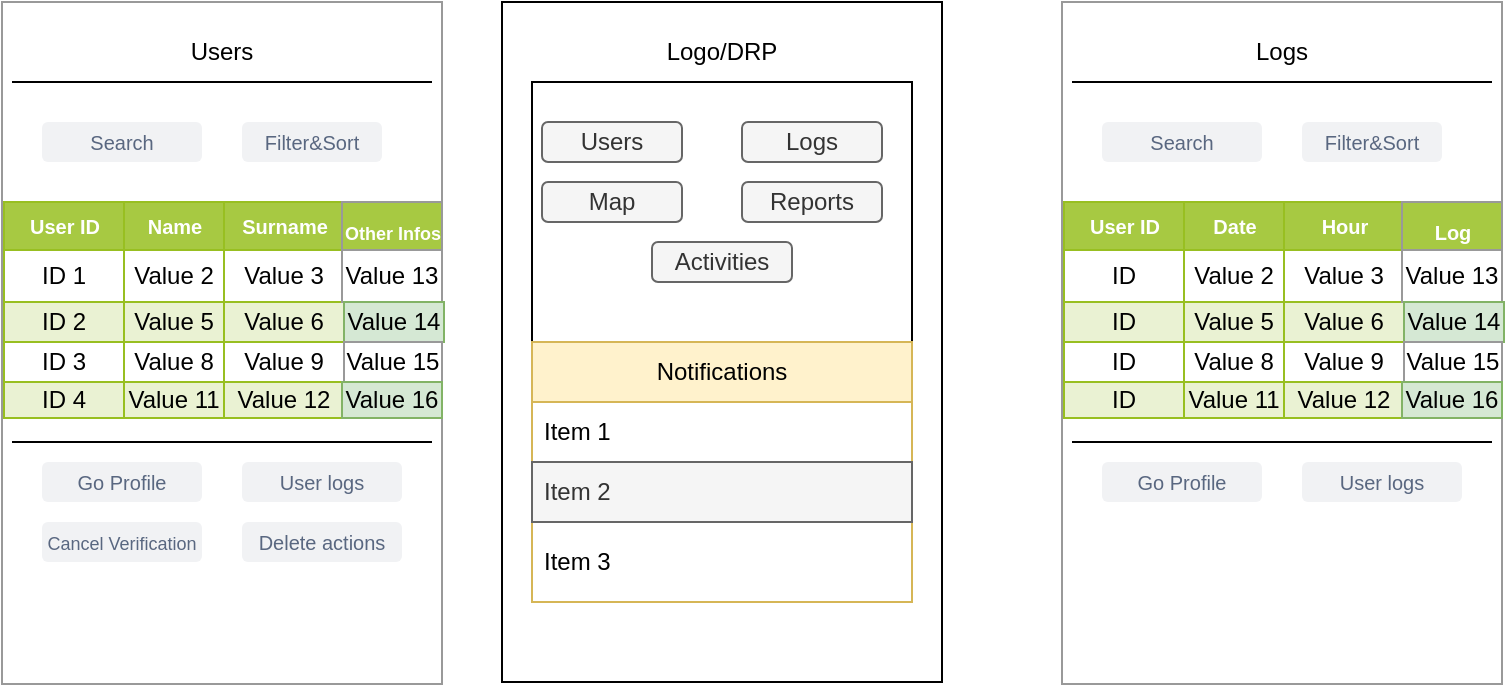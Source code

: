 <mxfile version="21.0.8" type="github">
  <diagram id="JFJ9GqwiRXFDPNCKY3ml" name="Admin">
    <mxGraphModel dx="984" dy="636" grid="1" gridSize="10" guides="1" tooltips="1" connect="1" arrows="1" fold="1" page="1" pageScale="1" pageWidth="850" pageHeight="1100" math="0" shadow="0">
      <root>
        <mxCell id="0" />
        <mxCell id="1" parent="0" />
        <mxCell id="a_XFMMOiHpq-BWFcsGN9-78" value="User" style="strokeWidth=1;shadow=0;dashed=0;align=center;html=1;shape=mxgraph.mockup.forms.rrect;rSize=0;strokeColor=#999999;fillColor=#ffffff;" parent="1" vertex="1">
          <mxGeometry x="40" y="30" width="220" height="341" as="geometry" />
        </mxCell>
        <mxCell id="a_XFMMOiHpq-BWFcsGN9-79" value="" style="strokeWidth=1;shadow=0;dashed=0;align=center;html=1;shape=mxgraph.mockup.forms.anchor;fontSize=12;fontColor=#666666;align=left;spacingLeft=0;resizeWidth=1;" parent="a_XFMMOiHpq-BWFcsGN9-78" vertex="1">
          <mxGeometry y="1" width="165" height="20" relative="1" as="geometry">
            <mxPoint x="10" y="-70" as="offset" />
          </mxGeometry>
        </mxCell>
        <mxCell id="a_XFMMOiHpq-BWFcsGN9-88" value="" style="endArrow=none;html=1;rounded=0;" parent="a_XFMMOiHpq-BWFcsGN9-78" edge="1">
          <mxGeometry width="50" height="50" relative="1" as="geometry">
            <mxPoint x="5" y="40" as="sourcePoint" />
            <mxPoint x="215" y="40" as="targetPoint" />
          </mxGeometry>
        </mxCell>
        <mxCell id="a_XFMMOiHpq-BWFcsGN9-90" value="" style="endArrow=none;html=1;rounded=0;" parent="a_XFMMOiHpq-BWFcsGN9-78" edge="1">
          <mxGeometry width="50" height="50" relative="1" as="geometry">
            <mxPoint x="5" y="220" as="sourcePoint" />
            <mxPoint x="215" y="220" as="targetPoint" />
          </mxGeometry>
        </mxCell>
        <mxCell id="a_XFMMOiHpq-BWFcsGN9-93" value="Search" style="rounded=1;fillColor=#F1F2F4;strokeColor=none;html=1;whiteSpace=wrap;fontColor=#596780;align=center;verticalAlign=middle;fontStyle=0;fontSize=10;sketch=0;" parent="a_XFMMOiHpq-BWFcsGN9-78" vertex="1">
          <mxGeometry x="20" y="60" width="80" height="20" as="geometry" />
        </mxCell>
        <mxCell id="a_XFMMOiHpq-BWFcsGN9-158" value="" style="edgeStyle=orthogonalEdgeStyle;rounded=0;orthogonalLoop=1;jettySize=auto;html=1;" parent="a_XFMMOiHpq-BWFcsGN9-78" source="a_XFMMOiHpq-BWFcsGN9-94" target="a_XFMMOiHpq-BWFcsGN9-96" edge="1">
          <mxGeometry relative="1" as="geometry" />
        </mxCell>
        <mxCell id="a_XFMMOiHpq-BWFcsGN9-94" value="" style="shape=image;html=1;verticalAlign=top;verticalLabelPosition=bottom;labelBackgroundColor=#ffffff;imageAspect=0;aspect=fixed;image=https://cdn3.iconfinder.com/data/icons/strokeline/128/revisi_03-128.png" parent="a_XFMMOiHpq-BWFcsGN9-78" vertex="1">
          <mxGeometry x="80" y="130" width="20" height="20" as="geometry" />
        </mxCell>
        <mxCell id="a_XFMMOiHpq-BWFcsGN9-95" value="Filter&amp;amp;Sort" style="rounded=1;fillColor=#F1F2F4;strokeColor=none;html=1;whiteSpace=wrap;fontColor=#596780;align=center;verticalAlign=middle;fontStyle=0;fontSize=10;sketch=0;" parent="a_XFMMOiHpq-BWFcsGN9-78" vertex="1">
          <mxGeometry x="120" y="60" width="70" height="20" as="geometry" />
        </mxCell>
        <mxCell id="a_XFMMOiHpq-BWFcsGN9-96" value="Assets" style="childLayout=tableLayout;recursiveResize=0;strokeColor=#98bf21;fillColor=#FF9999;shadow=0;" parent="a_XFMMOiHpq-BWFcsGN9-78" vertex="1">
          <mxGeometry x="1" y="100" width="170" height="107.5" as="geometry" />
        </mxCell>
        <mxCell id="a_XFMMOiHpq-BWFcsGN9-97" style="shape=tableRow;horizontal=0;startSize=0;swimlaneHead=0;swimlaneBody=0;top=0;left=0;bottom=0;right=0;dropTarget=0;collapsible=0;recursiveResize=0;expand=0;fontStyle=0;strokeColor=inherit;fillColor=#ffffff;" parent="a_XFMMOiHpq-BWFcsGN9-96" vertex="1">
          <mxGeometry width="170" height="24" as="geometry" />
        </mxCell>
        <mxCell id="a_XFMMOiHpq-BWFcsGN9-98" value="&lt;font style=&quot;font-size: 10px;&quot;&gt;User ID&lt;/font&gt;" style="connectable=0;recursiveResize=0;strokeColor=inherit;fillColor=#A7C942;align=center;fontStyle=1;fontColor=#FFFFFF;html=1;" parent="a_XFMMOiHpq-BWFcsGN9-97" vertex="1">
          <mxGeometry width="60" height="24" as="geometry">
            <mxRectangle width="60" height="24" as="alternateBounds" />
          </mxGeometry>
        </mxCell>
        <mxCell id="a_XFMMOiHpq-BWFcsGN9-99" value="&lt;font style=&quot;font-size: 10px;&quot;&gt;Name&lt;/font&gt;" style="connectable=0;recursiveResize=0;strokeColor=inherit;fillColor=#A7C942;align=center;fontStyle=1;fontColor=#FFFFFF;html=1;" parent="a_XFMMOiHpq-BWFcsGN9-97" vertex="1">
          <mxGeometry x="60" width="50" height="24" as="geometry">
            <mxRectangle width="50" height="24" as="alternateBounds" />
          </mxGeometry>
        </mxCell>
        <mxCell id="a_XFMMOiHpq-BWFcsGN9-100" value="&lt;font style=&quot;font-size: 10px;&quot;&gt;Surname&lt;/font&gt;" style="connectable=0;recursiveResize=0;strokeColor=inherit;fillColor=#A7C942;align=center;fontStyle=1;fontColor=#FFFFFF;html=1;" parent="a_XFMMOiHpq-BWFcsGN9-97" vertex="1">
          <mxGeometry x="110" width="60" height="24" as="geometry">
            <mxRectangle width="60" height="24" as="alternateBounds" />
          </mxGeometry>
        </mxCell>
        <mxCell id="a_XFMMOiHpq-BWFcsGN9-101" value="" style="shape=tableRow;horizontal=0;startSize=0;swimlaneHead=0;swimlaneBody=0;top=0;left=0;bottom=0;right=0;dropTarget=0;collapsible=0;recursiveResize=0;expand=0;fontStyle=0;strokeColor=inherit;fillColor=#ffffff;" parent="a_XFMMOiHpq-BWFcsGN9-96" vertex="1">
          <mxGeometry y="24" width="170" height="26" as="geometry" />
        </mxCell>
        <mxCell id="a_XFMMOiHpq-BWFcsGN9-102" value="ID 1" style="connectable=0;recursiveResize=0;strokeColor=inherit;fillColor=inherit;align=center;whiteSpace=wrap;html=1;" parent="a_XFMMOiHpq-BWFcsGN9-101" vertex="1">
          <mxGeometry width="60" height="26" as="geometry">
            <mxRectangle width="60" height="26" as="alternateBounds" />
          </mxGeometry>
        </mxCell>
        <mxCell id="a_XFMMOiHpq-BWFcsGN9-103" value="Value 2" style="connectable=0;recursiveResize=0;strokeColor=inherit;fillColor=inherit;align=center;whiteSpace=wrap;html=1;" parent="a_XFMMOiHpq-BWFcsGN9-101" vertex="1">
          <mxGeometry x="60" width="50" height="26" as="geometry">
            <mxRectangle width="50" height="26" as="alternateBounds" />
          </mxGeometry>
        </mxCell>
        <mxCell id="a_XFMMOiHpq-BWFcsGN9-104" value="Value 3" style="connectable=0;recursiveResize=0;strokeColor=inherit;fillColor=inherit;align=center;whiteSpace=wrap;html=1;" parent="a_XFMMOiHpq-BWFcsGN9-101" vertex="1">
          <mxGeometry x="110" width="60" height="26" as="geometry">
            <mxRectangle width="60" height="26" as="alternateBounds" />
          </mxGeometry>
        </mxCell>
        <mxCell id="a_XFMMOiHpq-BWFcsGN9-105" value="" style="shape=tableRow;horizontal=0;startSize=0;swimlaneHead=0;swimlaneBody=0;top=0;left=0;bottom=0;right=0;dropTarget=0;collapsible=0;recursiveResize=0;expand=0;fontStyle=1;strokeColor=inherit;fillColor=#EAF2D3;" parent="a_XFMMOiHpq-BWFcsGN9-96" vertex="1">
          <mxGeometry y="50" width="170" height="20" as="geometry" />
        </mxCell>
        <mxCell id="a_XFMMOiHpq-BWFcsGN9-106" value="ID 2" style="connectable=0;recursiveResize=0;strokeColor=inherit;fillColor=inherit;whiteSpace=wrap;html=1;" parent="a_XFMMOiHpq-BWFcsGN9-105" vertex="1">
          <mxGeometry width="60" height="20" as="geometry">
            <mxRectangle width="60" height="20" as="alternateBounds" />
          </mxGeometry>
        </mxCell>
        <mxCell id="a_XFMMOiHpq-BWFcsGN9-107" value="Value 5" style="connectable=0;recursiveResize=0;strokeColor=inherit;fillColor=inherit;whiteSpace=wrap;html=1;" parent="a_XFMMOiHpq-BWFcsGN9-105" vertex="1">
          <mxGeometry x="60" width="50" height="20" as="geometry">
            <mxRectangle width="50" height="20" as="alternateBounds" />
          </mxGeometry>
        </mxCell>
        <mxCell id="a_XFMMOiHpq-BWFcsGN9-108" value="Value 6" style="connectable=0;recursiveResize=0;strokeColor=inherit;fillColor=inherit;whiteSpace=wrap;html=1;" parent="a_XFMMOiHpq-BWFcsGN9-105" vertex="1">
          <mxGeometry x="110" width="60" height="20" as="geometry">
            <mxRectangle width="60" height="20" as="alternateBounds" />
          </mxGeometry>
        </mxCell>
        <mxCell id="a_XFMMOiHpq-BWFcsGN9-109" value="" style="shape=tableRow;horizontal=0;startSize=0;swimlaneHead=0;swimlaneBody=0;top=0;left=0;bottom=0;right=0;dropTarget=0;collapsible=0;recursiveResize=0;expand=0;fontStyle=0;strokeColor=inherit;fillColor=#ffffff;" parent="a_XFMMOiHpq-BWFcsGN9-96" vertex="1">
          <mxGeometry y="70" width="170" height="20" as="geometry" />
        </mxCell>
        <mxCell id="a_XFMMOiHpq-BWFcsGN9-110" value="ID 3" style="connectable=0;recursiveResize=0;strokeColor=inherit;fillColor=inherit;fontStyle=0;align=center;whiteSpace=wrap;html=1;" parent="a_XFMMOiHpq-BWFcsGN9-109" vertex="1">
          <mxGeometry width="60" height="20" as="geometry">
            <mxRectangle width="60" height="20" as="alternateBounds" />
          </mxGeometry>
        </mxCell>
        <mxCell id="a_XFMMOiHpq-BWFcsGN9-111" value="Value 8" style="connectable=0;recursiveResize=0;strokeColor=inherit;fillColor=inherit;fontStyle=0;align=center;whiteSpace=wrap;html=1;" parent="a_XFMMOiHpq-BWFcsGN9-109" vertex="1">
          <mxGeometry x="60" width="50" height="20" as="geometry">
            <mxRectangle width="50" height="20" as="alternateBounds" />
          </mxGeometry>
        </mxCell>
        <mxCell id="a_XFMMOiHpq-BWFcsGN9-112" value="Value 9" style="connectable=0;recursiveResize=0;strokeColor=inherit;fillColor=inherit;fontStyle=0;align=center;whiteSpace=wrap;html=1;" parent="a_XFMMOiHpq-BWFcsGN9-109" vertex="1">
          <mxGeometry x="110" width="60" height="20" as="geometry">
            <mxRectangle width="60" height="20" as="alternateBounds" />
          </mxGeometry>
        </mxCell>
        <mxCell id="a_XFMMOiHpq-BWFcsGN9-113" value="" style="shape=tableRow;horizontal=0;startSize=0;swimlaneHead=0;swimlaneBody=0;top=0;left=0;bottom=0;right=0;dropTarget=0;collapsible=0;recursiveResize=0;expand=0;fontStyle=1;strokeColor=inherit;fillColor=#EAF2D3;" parent="a_XFMMOiHpq-BWFcsGN9-96" vertex="1">
          <mxGeometry y="90" width="170" height="18" as="geometry" />
        </mxCell>
        <mxCell id="a_XFMMOiHpq-BWFcsGN9-114" value="ID 4" style="connectable=0;recursiveResize=0;strokeColor=inherit;fillColor=inherit;whiteSpace=wrap;html=1;" parent="a_XFMMOiHpq-BWFcsGN9-113" vertex="1">
          <mxGeometry width="60" height="18" as="geometry">
            <mxRectangle width="60" height="18" as="alternateBounds" />
          </mxGeometry>
        </mxCell>
        <mxCell id="a_XFMMOiHpq-BWFcsGN9-115" value="Value 11" style="connectable=0;recursiveResize=0;strokeColor=inherit;fillColor=inherit;whiteSpace=wrap;html=1;" parent="a_XFMMOiHpq-BWFcsGN9-113" vertex="1">
          <mxGeometry x="60" width="50" height="18" as="geometry">
            <mxRectangle width="50" height="18" as="alternateBounds" />
          </mxGeometry>
        </mxCell>
        <mxCell id="a_XFMMOiHpq-BWFcsGN9-116" value="Value 12" style="connectable=0;recursiveResize=0;strokeColor=inherit;fillColor=inherit;whiteSpace=wrap;html=1;" parent="a_XFMMOiHpq-BWFcsGN9-113" vertex="1">
          <mxGeometry x="110" width="60" height="18" as="geometry">
            <mxRectangle width="60" height="18" as="alternateBounds" />
          </mxGeometry>
        </mxCell>
        <mxCell id="a_XFMMOiHpq-BWFcsGN9-117" value="&lt;font style=&quot;font-size: 9px;&quot;&gt;Other Infos&lt;/font&gt;" style="connectable=0;recursiveResize=0;strokeColor=inherit;fillColor=#A7C942;align=center;fontStyle=1;fontColor=#FFFFFF;html=1;" parent="a_XFMMOiHpq-BWFcsGN9-78" vertex="1">
          <mxGeometry x="170" y="100" width="50" height="30" as="geometry">
            <mxRectangle width="57" height="24" as="alternateBounds" />
          </mxGeometry>
        </mxCell>
        <mxCell id="a_XFMMOiHpq-BWFcsGN9-118" value="Value 13" style="connectable=0;recursiveResize=0;strokeColor=inherit;fillColor=inherit;align=center;whiteSpace=wrap;html=1;" parent="a_XFMMOiHpq-BWFcsGN9-78" vertex="1">
          <mxGeometry x="170" y="124" width="50" height="26" as="geometry">
            <mxRectangle width="57" height="26" as="alternateBounds" />
          </mxGeometry>
        </mxCell>
        <mxCell id="a_XFMMOiHpq-BWFcsGN9-119" value="Value 14" style="connectable=0;recursiveResize=0;strokeColor=#82b366;fillColor=#d5e8d4;whiteSpace=wrap;html=1;" parent="a_XFMMOiHpq-BWFcsGN9-78" vertex="1">
          <mxGeometry x="171" y="150" width="50" height="20" as="geometry">
            <mxRectangle width="57" height="20" as="alternateBounds" />
          </mxGeometry>
        </mxCell>
        <mxCell id="a_XFMMOiHpq-BWFcsGN9-120" value="Value 15" style="connectable=0;recursiveResize=0;strokeColor=inherit;fillColor=inherit;fontStyle=0;align=center;whiteSpace=wrap;html=1;" parent="a_XFMMOiHpq-BWFcsGN9-78" vertex="1">
          <mxGeometry x="171" y="170" width="49" height="20" as="geometry">
            <mxRectangle width="57" height="20" as="alternateBounds" />
          </mxGeometry>
        </mxCell>
        <mxCell id="a_XFMMOiHpq-BWFcsGN9-121" value="Value 16" style="connectable=0;recursiveResize=0;strokeColor=#82b366;fillColor=#d5e8d4;whiteSpace=wrap;html=1;" parent="a_XFMMOiHpq-BWFcsGN9-78" vertex="1">
          <mxGeometry x="170" y="190" width="50" height="18" as="geometry">
            <mxRectangle width="57" height="18" as="alternateBounds" />
          </mxGeometry>
        </mxCell>
        <mxCell id="b4JDt71XPenhXXQClvil-2" value="&lt;font style=&quot;font-size: 9px;&quot;&gt;Cancel Verification&lt;/font&gt;" style="rounded=1;fillColor=#F1F2F4;strokeColor=none;html=1;whiteSpace=wrap;fontColor=#596780;align=center;verticalAlign=middle;fontStyle=0;fontSize=10;sketch=0;" parent="a_XFMMOiHpq-BWFcsGN9-78" vertex="1">
          <mxGeometry x="20" y="260" width="80" height="20" as="geometry" />
        </mxCell>
        <mxCell id="b4JDt71XPenhXXQClvil-3" value="Go Profile" style="rounded=1;fillColor=#F1F2F4;strokeColor=none;html=1;whiteSpace=wrap;fontColor=#596780;align=center;verticalAlign=middle;fontStyle=0;fontSize=10;sketch=0;" parent="a_XFMMOiHpq-BWFcsGN9-78" vertex="1">
          <mxGeometry x="20" y="230" width="80" height="20" as="geometry" />
        </mxCell>
        <mxCell id="btHB53rSfQR_qLDZDfpf-1" value="User logs" style="rounded=1;fillColor=#F1F2F4;strokeColor=none;html=1;whiteSpace=wrap;fontColor=#596780;align=center;verticalAlign=middle;fontStyle=0;fontSize=10;sketch=0;" parent="a_XFMMOiHpq-BWFcsGN9-78" vertex="1">
          <mxGeometry x="120" y="230" width="80" height="20" as="geometry" />
        </mxCell>
        <mxCell id="btHB53rSfQR_qLDZDfpf-2" value="Delete actions" style="rounded=1;fillColor=#F1F2F4;strokeColor=none;html=1;whiteSpace=wrap;fontColor=#596780;align=center;verticalAlign=middle;fontStyle=0;fontSize=10;sketch=0;" parent="a_XFMMOiHpq-BWFcsGN9-78" vertex="1">
          <mxGeometry x="120" y="260" width="80" height="20" as="geometry" />
        </mxCell>
        <mxCell id="WUFlmhBa6XlnUW2gZRYd-40" value="Users" style="text;html=1;strokeColor=none;fillColor=none;align=center;verticalAlign=middle;whiteSpace=wrap;rounded=0;" vertex="1" parent="a_XFMMOiHpq-BWFcsGN9-78">
          <mxGeometry x="80" y="10" width="60" height="30" as="geometry" />
        </mxCell>
        <mxCell id="a_XFMMOiHpq-BWFcsGN9-122" value="" style="rounded=0;whiteSpace=wrap;html=1;" parent="1" vertex="1">
          <mxGeometry x="290" y="30" width="220" height="340" as="geometry" />
        </mxCell>
        <mxCell id="a_XFMMOiHpq-BWFcsGN9-123" value="" style="rounded=0;whiteSpace=wrap;html=1;" parent="1" vertex="1">
          <mxGeometry x="305" y="70" width="190" height="260" as="geometry" />
        </mxCell>
        <mxCell id="a_XFMMOiHpq-BWFcsGN9-153" value="Users" style="rounded=1;whiteSpace=wrap;html=1;fillColor=#f5f5f5;fontColor=#333333;strokeColor=#666666;" parent="1" vertex="1">
          <mxGeometry x="310" y="90" width="70" height="20" as="geometry" />
        </mxCell>
        <mxCell id="a_XFMMOiHpq-BWFcsGN9-154" value="Reports" style="rounded=1;whiteSpace=wrap;html=1;fillColor=#f5f5f5;fontColor=#333333;strokeColor=#666666;" parent="1" vertex="1">
          <mxGeometry x="410" y="120" width="70" height="20" as="geometry" />
        </mxCell>
        <mxCell id="a_XFMMOiHpq-BWFcsGN9-155" value="Logs" style="rounded=1;whiteSpace=wrap;html=1;fillColor=#f5f5f5;fontColor=#333333;strokeColor=#666666;" parent="1" vertex="1">
          <mxGeometry x="410" y="90" width="70" height="20" as="geometry" />
        </mxCell>
        <mxCell id="a_XFMMOiHpq-BWFcsGN9-80" value="Logo/DRP" style="text;html=1;strokeColor=none;fillColor=none;align=center;verticalAlign=middle;whiteSpace=wrap;rounded=0;" parent="1" vertex="1">
          <mxGeometry x="370" y="40" width="60" height="30" as="geometry" />
        </mxCell>
        <mxCell id="a_XFMMOiHpq-BWFcsGN9-159" value="Map" style="rounded=1;whiteSpace=wrap;html=1;fillColor=#f5f5f5;fontColor=#333333;strokeColor=#666666;" parent="1" vertex="1">
          <mxGeometry x="310" y="120" width="70" height="20" as="geometry" />
        </mxCell>
        <mxCell id="sBo2OwozDo9wRwstZSFg-1" value="Activities" style="rounded=1;whiteSpace=wrap;html=1;fillColor=#f5f5f5;fontColor=#333333;strokeColor=#666666;" parent="1" vertex="1">
          <mxGeometry x="365" y="150" width="70" height="20" as="geometry" />
        </mxCell>
        <mxCell id="sBo2OwozDo9wRwstZSFg-2" value="Notifications" style="swimlane;fontStyle=0;childLayout=stackLayout;horizontal=1;startSize=30;horizontalStack=0;resizeParent=1;resizeParentMax=0;resizeLast=0;collapsible=1;marginBottom=0;whiteSpace=wrap;html=1;fillColor=#fff2cc;strokeColor=#d6b656;" parent="1" vertex="1">
          <mxGeometry x="305" y="200" width="190" height="130" as="geometry">
            <mxRectangle x="305" y="200" width="60" height="30" as="alternateBounds" />
          </mxGeometry>
        </mxCell>
        <mxCell id="sBo2OwozDo9wRwstZSFg-3" value="Item 1" style="text;align=left;verticalAlign=middle;spacingLeft=4;spacingRight=4;overflow=hidden;points=[[0,0.5],[1,0.5]];portConstraint=eastwest;rotatable=0;whiteSpace=wrap;html=1;" parent="sBo2OwozDo9wRwstZSFg-2" vertex="1">
          <mxGeometry y="30" width="190" height="30" as="geometry" />
        </mxCell>
        <mxCell id="sBo2OwozDo9wRwstZSFg-4" value="Item 2" style="text;strokeColor=#666666;fillColor=#f5f5f5;align=left;verticalAlign=middle;spacingLeft=4;spacingRight=4;overflow=hidden;points=[[0,0.5],[1,0.5]];portConstraint=eastwest;rotatable=0;whiteSpace=wrap;html=1;fontColor=#333333;" parent="sBo2OwozDo9wRwstZSFg-2" vertex="1">
          <mxGeometry y="60" width="190" height="30" as="geometry" />
        </mxCell>
        <mxCell id="sBo2OwozDo9wRwstZSFg-5" value="Item 3" style="text;strokeColor=none;fillColor=none;align=left;verticalAlign=middle;spacingLeft=4;spacingRight=4;overflow=hidden;points=[[0,0.5],[1,0.5]];portConstraint=eastwest;rotatable=0;whiteSpace=wrap;html=1;" parent="sBo2OwozDo9wRwstZSFg-2" vertex="1">
          <mxGeometry y="90" width="190" height="40" as="geometry" />
        </mxCell>
        <mxCell id="WUFlmhBa6XlnUW2gZRYd-1" value="" style="strokeWidth=1;shadow=0;dashed=0;align=center;html=1;shape=mxgraph.mockup.forms.rrect;rSize=0;strokeColor=#999999;fillColor=#ffffff;" vertex="1" parent="1">
          <mxGeometry x="570" y="30" width="220" height="341" as="geometry" />
        </mxCell>
        <mxCell id="WUFlmhBa6XlnUW2gZRYd-2" value="" style="strokeWidth=1;shadow=0;dashed=0;align=center;html=1;shape=mxgraph.mockup.forms.anchor;fontSize=12;fontColor=#666666;align=left;spacingLeft=0;resizeWidth=1;" vertex="1" parent="WUFlmhBa6XlnUW2gZRYd-1">
          <mxGeometry y="1" width="165" height="20" relative="1" as="geometry">
            <mxPoint x="10" y="-70" as="offset" />
          </mxGeometry>
        </mxCell>
        <mxCell id="WUFlmhBa6XlnUW2gZRYd-3" value="" style="endArrow=none;html=1;rounded=0;" edge="1" parent="WUFlmhBa6XlnUW2gZRYd-1">
          <mxGeometry width="50" height="50" relative="1" as="geometry">
            <mxPoint x="5" y="40" as="sourcePoint" />
            <mxPoint x="215" y="40" as="targetPoint" />
          </mxGeometry>
        </mxCell>
        <mxCell id="WUFlmhBa6XlnUW2gZRYd-4" value="" style="endArrow=none;html=1;rounded=0;" edge="1" parent="WUFlmhBa6XlnUW2gZRYd-1">
          <mxGeometry width="50" height="50" relative="1" as="geometry">
            <mxPoint x="5" y="220" as="sourcePoint" />
            <mxPoint x="215" y="220" as="targetPoint" />
          </mxGeometry>
        </mxCell>
        <mxCell id="WUFlmhBa6XlnUW2gZRYd-5" value="Search" style="rounded=1;fillColor=#F1F2F4;strokeColor=none;html=1;whiteSpace=wrap;fontColor=#596780;align=center;verticalAlign=middle;fontStyle=0;fontSize=10;sketch=0;" vertex="1" parent="WUFlmhBa6XlnUW2gZRYd-1">
          <mxGeometry x="20" y="60" width="80" height="20" as="geometry" />
        </mxCell>
        <mxCell id="WUFlmhBa6XlnUW2gZRYd-6" value="" style="edgeStyle=orthogonalEdgeStyle;rounded=0;orthogonalLoop=1;jettySize=auto;html=1;" edge="1" parent="WUFlmhBa6XlnUW2gZRYd-1" source="WUFlmhBa6XlnUW2gZRYd-7" target="WUFlmhBa6XlnUW2gZRYd-9">
          <mxGeometry relative="1" as="geometry" />
        </mxCell>
        <mxCell id="WUFlmhBa6XlnUW2gZRYd-7" value="" style="shape=image;html=1;verticalAlign=top;verticalLabelPosition=bottom;labelBackgroundColor=#ffffff;imageAspect=0;aspect=fixed;image=https://cdn3.iconfinder.com/data/icons/strokeline/128/revisi_03-128.png" vertex="1" parent="WUFlmhBa6XlnUW2gZRYd-1">
          <mxGeometry x="80" y="130" width="20" height="20" as="geometry" />
        </mxCell>
        <mxCell id="WUFlmhBa6XlnUW2gZRYd-8" value="Filter&amp;amp;Sort" style="rounded=1;fillColor=#F1F2F4;strokeColor=none;html=1;whiteSpace=wrap;fontColor=#596780;align=center;verticalAlign=middle;fontStyle=0;fontSize=10;sketch=0;" vertex="1" parent="WUFlmhBa6XlnUW2gZRYd-1">
          <mxGeometry x="120" y="60" width="70" height="20" as="geometry" />
        </mxCell>
        <mxCell id="WUFlmhBa6XlnUW2gZRYd-9" value="Assets" style="childLayout=tableLayout;recursiveResize=0;strokeColor=#98bf21;fillColor=#FF9999;shadow=0;" vertex="1" parent="WUFlmhBa6XlnUW2gZRYd-1">
          <mxGeometry x="1" y="100" width="170" height="107.5" as="geometry" />
        </mxCell>
        <mxCell id="WUFlmhBa6XlnUW2gZRYd-10" style="shape=tableRow;horizontal=0;startSize=0;swimlaneHead=0;swimlaneBody=0;top=0;left=0;bottom=0;right=0;dropTarget=0;collapsible=0;recursiveResize=0;expand=0;fontStyle=0;strokeColor=inherit;fillColor=#ffffff;" vertex="1" parent="WUFlmhBa6XlnUW2gZRYd-9">
          <mxGeometry width="170" height="24" as="geometry" />
        </mxCell>
        <mxCell id="WUFlmhBa6XlnUW2gZRYd-11" value="&lt;font style=&quot;font-size: 10px;&quot;&gt;User ID&lt;/font&gt;" style="connectable=0;recursiveResize=0;strokeColor=inherit;fillColor=#A7C942;align=center;fontStyle=1;fontColor=#FFFFFF;html=1;" vertex="1" parent="WUFlmhBa6XlnUW2gZRYd-10">
          <mxGeometry width="60" height="24" as="geometry">
            <mxRectangle width="60" height="24" as="alternateBounds" />
          </mxGeometry>
        </mxCell>
        <mxCell id="WUFlmhBa6XlnUW2gZRYd-12" value="&lt;span style=&quot;font-size: 10px;&quot;&gt;Date&lt;/span&gt;" style="connectable=0;recursiveResize=0;strokeColor=inherit;fillColor=#A7C942;align=center;fontStyle=1;fontColor=#FFFFFF;html=1;" vertex="1" parent="WUFlmhBa6XlnUW2gZRYd-10">
          <mxGeometry x="60" width="50" height="24" as="geometry">
            <mxRectangle width="50" height="24" as="alternateBounds" />
          </mxGeometry>
        </mxCell>
        <mxCell id="WUFlmhBa6XlnUW2gZRYd-13" value="&lt;font style=&quot;font-size: 10px;&quot;&gt;Hour&lt;/font&gt;" style="connectable=0;recursiveResize=0;strokeColor=inherit;fillColor=#A7C942;align=center;fontStyle=1;fontColor=#FFFFFF;html=1;" vertex="1" parent="WUFlmhBa6XlnUW2gZRYd-10">
          <mxGeometry x="110" width="60" height="24" as="geometry">
            <mxRectangle width="60" height="24" as="alternateBounds" />
          </mxGeometry>
        </mxCell>
        <mxCell id="WUFlmhBa6XlnUW2gZRYd-14" value="" style="shape=tableRow;horizontal=0;startSize=0;swimlaneHead=0;swimlaneBody=0;top=0;left=0;bottom=0;right=0;dropTarget=0;collapsible=0;recursiveResize=0;expand=0;fontStyle=0;strokeColor=inherit;fillColor=#ffffff;" vertex="1" parent="WUFlmhBa6XlnUW2gZRYd-9">
          <mxGeometry y="24" width="170" height="26" as="geometry" />
        </mxCell>
        <mxCell id="WUFlmhBa6XlnUW2gZRYd-15" value="ID" style="connectable=0;recursiveResize=0;strokeColor=inherit;fillColor=inherit;align=center;whiteSpace=wrap;html=1;" vertex="1" parent="WUFlmhBa6XlnUW2gZRYd-14">
          <mxGeometry width="60" height="26" as="geometry">
            <mxRectangle width="60" height="26" as="alternateBounds" />
          </mxGeometry>
        </mxCell>
        <mxCell id="WUFlmhBa6XlnUW2gZRYd-16" value="Value 2" style="connectable=0;recursiveResize=0;strokeColor=inherit;fillColor=inherit;align=center;whiteSpace=wrap;html=1;" vertex="1" parent="WUFlmhBa6XlnUW2gZRYd-14">
          <mxGeometry x="60" width="50" height="26" as="geometry">
            <mxRectangle width="50" height="26" as="alternateBounds" />
          </mxGeometry>
        </mxCell>
        <mxCell id="WUFlmhBa6XlnUW2gZRYd-17" value="Value 3" style="connectable=0;recursiveResize=0;strokeColor=inherit;fillColor=inherit;align=center;whiteSpace=wrap;html=1;" vertex="1" parent="WUFlmhBa6XlnUW2gZRYd-14">
          <mxGeometry x="110" width="60" height="26" as="geometry">
            <mxRectangle width="60" height="26" as="alternateBounds" />
          </mxGeometry>
        </mxCell>
        <mxCell id="WUFlmhBa6XlnUW2gZRYd-18" value="" style="shape=tableRow;horizontal=0;startSize=0;swimlaneHead=0;swimlaneBody=0;top=0;left=0;bottom=0;right=0;dropTarget=0;collapsible=0;recursiveResize=0;expand=0;fontStyle=1;strokeColor=inherit;fillColor=#EAF2D3;" vertex="1" parent="WUFlmhBa6XlnUW2gZRYd-9">
          <mxGeometry y="50" width="170" height="20" as="geometry" />
        </mxCell>
        <mxCell id="WUFlmhBa6XlnUW2gZRYd-19" value="ID" style="connectable=0;recursiveResize=0;strokeColor=inherit;fillColor=inherit;whiteSpace=wrap;html=1;" vertex="1" parent="WUFlmhBa6XlnUW2gZRYd-18">
          <mxGeometry width="60" height="20" as="geometry">
            <mxRectangle width="60" height="20" as="alternateBounds" />
          </mxGeometry>
        </mxCell>
        <mxCell id="WUFlmhBa6XlnUW2gZRYd-20" value="Value 5" style="connectable=0;recursiveResize=0;strokeColor=inherit;fillColor=inherit;whiteSpace=wrap;html=1;" vertex="1" parent="WUFlmhBa6XlnUW2gZRYd-18">
          <mxGeometry x="60" width="50" height="20" as="geometry">
            <mxRectangle width="50" height="20" as="alternateBounds" />
          </mxGeometry>
        </mxCell>
        <mxCell id="WUFlmhBa6XlnUW2gZRYd-21" value="Value 6" style="connectable=0;recursiveResize=0;strokeColor=inherit;fillColor=inherit;whiteSpace=wrap;html=1;" vertex="1" parent="WUFlmhBa6XlnUW2gZRYd-18">
          <mxGeometry x="110" width="60" height="20" as="geometry">
            <mxRectangle width="60" height="20" as="alternateBounds" />
          </mxGeometry>
        </mxCell>
        <mxCell id="WUFlmhBa6XlnUW2gZRYd-22" value="" style="shape=tableRow;horizontal=0;startSize=0;swimlaneHead=0;swimlaneBody=0;top=0;left=0;bottom=0;right=0;dropTarget=0;collapsible=0;recursiveResize=0;expand=0;fontStyle=0;strokeColor=inherit;fillColor=#ffffff;" vertex="1" parent="WUFlmhBa6XlnUW2gZRYd-9">
          <mxGeometry y="70" width="170" height="20" as="geometry" />
        </mxCell>
        <mxCell id="WUFlmhBa6XlnUW2gZRYd-23" value="ID" style="connectable=0;recursiveResize=0;strokeColor=inherit;fillColor=inherit;fontStyle=0;align=center;whiteSpace=wrap;html=1;" vertex="1" parent="WUFlmhBa6XlnUW2gZRYd-22">
          <mxGeometry width="60" height="20" as="geometry">
            <mxRectangle width="60" height="20" as="alternateBounds" />
          </mxGeometry>
        </mxCell>
        <mxCell id="WUFlmhBa6XlnUW2gZRYd-24" value="Value 8" style="connectable=0;recursiveResize=0;strokeColor=inherit;fillColor=inherit;fontStyle=0;align=center;whiteSpace=wrap;html=1;" vertex="1" parent="WUFlmhBa6XlnUW2gZRYd-22">
          <mxGeometry x="60" width="50" height="20" as="geometry">
            <mxRectangle width="50" height="20" as="alternateBounds" />
          </mxGeometry>
        </mxCell>
        <mxCell id="WUFlmhBa6XlnUW2gZRYd-25" value="Value 9" style="connectable=0;recursiveResize=0;strokeColor=inherit;fillColor=inherit;fontStyle=0;align=center;whiteSpace=wrap;html=1;" vertex="1" parent="WUFlmhBa6XlnUW2gZRYd-22">
          <mxGeometry x="110" width="60" height="20" as="geometry">
            <mxRectangle width="60" height="20" as="alternateBounds" />
          </mxGeometry>
        </mxCell>
        <mxCell id="WUFlmhBa6XlnUW2gZRYd-26" value="" style="shape=tableRow;horizontal=0;startSize=0;swimlaneHead=0;swimlaneBody=0;top=0;left=0;bottom=0;right=0;dropTarget=0;collapsible=0;recursiveResize=0;expand=0;fontStyle=1;strokeColor=inherit;fillColor=#EAF2D3;" vertex="1" parent="WUFlmhBa6XlnUW2gZRYd-9">
          <mxGeometry y="90" width="170" height="18" as="geometry" />
        </mxCell>
        <mxCell id="WUFlmhBa6XlnUW2gZRYd-27" value="ID" style="connectable=0;recursiveResize=0;strokeColor=inherit;fillColor=inherit;whiteSpace=wrap;html=1;" vertex="1" parent="WUFlmhBa6XlnUW2gZRYd-26">
          <mxGeometry width="60" height="18" as="geometry">
            <mxRectangle width="60" height="18" as="alternateBounds" />
          </mxGeometry>
        </mxCell>
        <mxCell id="WUFlmhBa6XlnUW2gZRYd-28" value="Value 11" style="connectable=0;recursiveResize=0;strokeColor=inherit;fillColor=inherit;whiteSpace=wrap;html=1;" vertex="1" parent="WUFlmhBa6XlnUW2gZRYd-26">
          <mxGeometry x="60" width="50" height="18" as="geometry">
            <mxRectangle width="50" height="18" as="alternateBounds" />
          </mxGeometry>
        </mxCell>
        <mxCell id="WUFlmhBa6XlnUW2gZRYd-29" value="Value 12" style="connectable=0;recursiveResize=0;strokeColor=inherit;fillColor=inherit;whiteSpace=wrap;html=1;" vertex="1" parent="WUFlmhBa6XlnUW2gZRYd-26">
          <mxGeometry x="110" width="60" height="18" as="geometry">
            <mxRectangle width="60" height="18" as="alternateBounds" />
          </mxGeometry>
        </mxCell>
        <mxCell id="WUFlmhBa6XlnUW2gZRYd-30" value="&lt;font size=&quot;1&quot;&gt;Log&lt;/font&gt;" style="connectable=0;recursiveResize=0;strokeColor=inherit;fillColor=#A7C942;align=center;fontStyle=1;fontColor=#FFFFFF;html=1;" vertex="1" parent="WUFlmhBa6XlnUW2gZRYd-1">
          <mxGeometry x="170" y="100" width="50" height="30" as="geometry">
            <mxRectangle width="57" height="24" as="alternateBounds" />
          </mxGeometry>
        </mxCell>
        <mxCell id="WUFlmhBa6XlnUW2gZRYd-31" value="Value 13" style="connectable=0;recursiveResize=0;strokeColor=inherit;fillColor=inherit;align=center;whiteSpace=wrap;html=1;" vertex="1" parent="WUFlmhBa6XlnUW2gZRYd-1">
          <mxGeometry x="170" y="124" width="50" height="26" as="geometry">
            <mxRectangle width="57" height="26" as="alternateBounds" />
          </mxGeometry>
        </mxCell>
        <mxCell id="WUFlmhBa6XlnUW2gZRYd-32" value="Value 14" style="connectable=0;recursiveResize=0;strokeColor=#82b366;fillColor=#d5e8d4;whiteSpace=wrap;html=1;" vertex="1" parent="WUFlmhBa6XlnUW2gZRYd-1">
          <mxGeometry x="171" y="150" width="50" height="20" as="geometry">
            <mxRectangle width="57" height="20" as="alternateBounds" />
          </mxGeometry>
        </mxCell>
        <mxCell id="WUFlmhBa6XlnUW2gZRYd-33" value="Value 15" style="connectable=0;recursiveResize=0;strokeColor=inherit;fillColor=inherit;fontStyle=0;align=center;whiteSpace=wrap;html=1;" vertex="1" parent="WUFlmhBa6XlnUW2gZRYd-1">
          <mxGeometry x="171" y="170" width="49" height="20" as="geometry">
            <mxRectangle width="57" height="20" as="alternateBounds" />
          </mxGeometry>
        </mxCell>
        <mxCell id="WUFlmhBa6XlnUW2gZRYd-34" value="Value 16" style="connectable=0;recursiveResize=0;strokeColor=#82b366;fillColor=#d5e8d4;whiteSpace=wrap;html=1;" vertex="1" parent="WUFlmhBa6XlnUW2gZRYd-1">
          <mxGeometry x="170" y="190" width="50" height="18" as="geometry">
            <mxRectangle width="57" height="18" as="alternateBounds" />
          </mxGeometry>
        </mxCell>
        <mxCell id="WUFlmhBa6XlnUW2gZRYd-36" value="Go Profile" style="rounded=1;fillColor=#F1F2F4;strokeColor=none;html=1;whiteSpace=wrap;fontColor=#596780;align=center;verticalAlign=middle;fontStyle=0;fontSize=10;sketch=0;" vertex="1" parent="WUFlmhBa6XlnUW2gZRYd-1">
          <mxGeometry x="20" y="230" width="80" height="20" as="geometry" />
        </mxCell>
        <mxCell id="WUFlmhBa6XlnUW2gZRYd-37" value="User logs" style="rounded=1;fillColor=#F1F2F4;strokeColor=none;html=1;whiteSpace=wrap;fontColor=#596780;align=center;verticalAlign=middle;fontStyle=0;fontSize=10;sketch=0;" vertex="1" parent="WUFlmhBa6XlnUW2gZRYd-1">
          <mxGeometry x="120" y="230" width="80" height="20" as="geometry" />
        </mxCell>
        <mxCell id="WUFlmhBa6XlnUW2gZRYd-39" value="Logs" style="text;html=1;strokeColor=none;fillColor=none;align=center;verticalAlign=middle;whiteSpace=wrap;rounded=0;" vertex="1" parent="WUFlmhBa6XlnUW2gZRYd-1">
          <mxGeometry x="80" y="10" width="60" height="30" as="geometry" />
        </mxCell>
      </root>
    </mxGraphModel>
  </diagram>
</mxfile>
